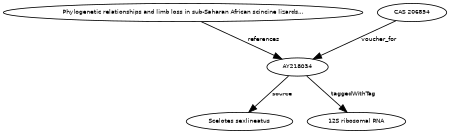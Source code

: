 digraph G {
size="3,3";
node [fontsize=7, fontname="Helvetica"];
edge [fontsize=7, fontname="Helvetica"];
node0 [label="AY218034", width=0.27433100247,height=0.27433100247];
node1 [label="Phylogenetic relationships and limb loss in sub-Saharan African scincine lizards...", width=0.27433100247,height=0.27433100247];
node2 [label="CAS 206854", width=0.27433100247,height=0.27433100247];
node3 [label="Scelotes sexlineatus", width=0.27433100247,height=0.27433100247];
node4 [label="12S ribosomal RNA", width=0.27433100247,height=0.27433100247];
node1 -> node0 [label="references"];
node2 -> node0 [label="voucher_for"];
node0 -> node3 [label="source"];
node0 -> node4 [label="taggedWithTag"];
}

